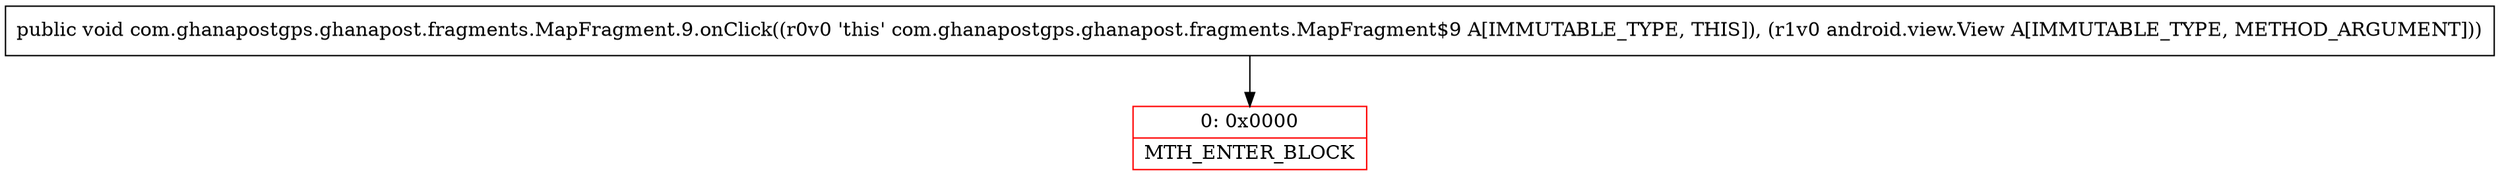 digraph "CFG forcom.ghanapostgps.ghanapost.fragments.MapFragment.9.onClick(Landroid\/view\/View;)V" {
subgraph cluster_Region_548732682 {
label = "R(0)";
node [shape=record,color=blue];
}
Node_0 [shape=record,color=red,label="{0\:\ 0x0000|MTH_ENTER_BLOCK\l}"];
MethodNode[shape=record,label="{public void com.ghanapostgps.ghanapost.fragments.MapFragment.9.onClick((r0v0 'this' com.ghanapostgps.ghanapost.fragments.MapFragment$9 A[IMMUTABLE_TYPE, THIS]), (r1v0 android.view.View A[IMMUTABLE_TYPE, METHOD_ARGUMENT])) }"];
MethodNode -> Node_0;
}


